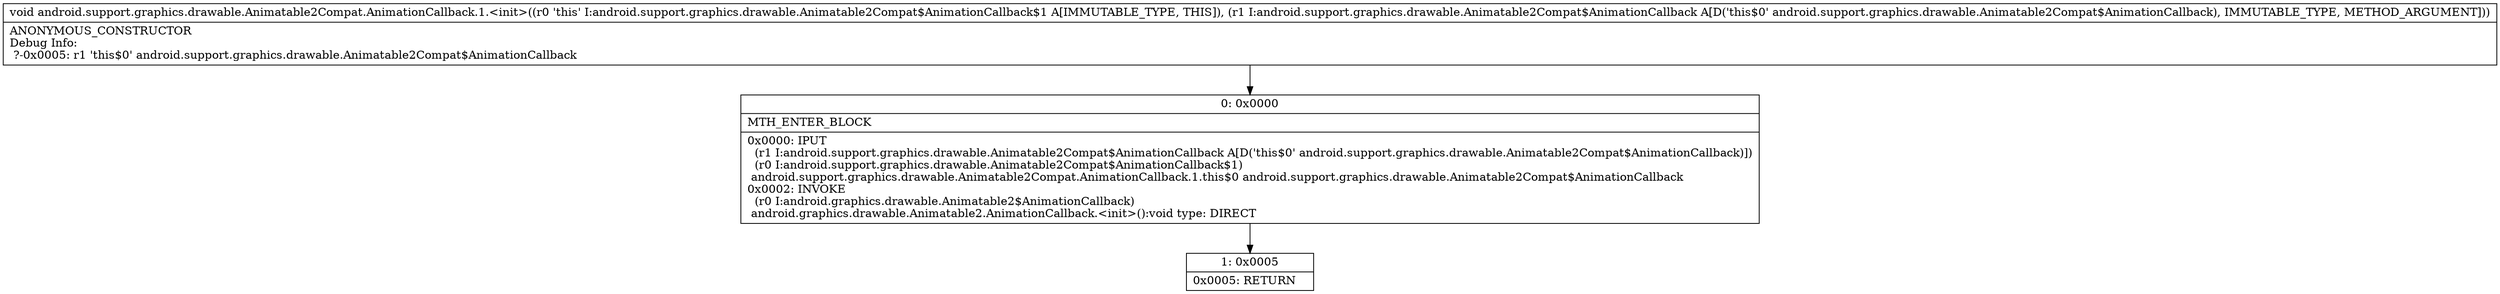 digraph "CFG forandroid.support.graphics.drawable.Animatable2Compat.AnimationCallback.1.\<init\>(Landroid\/support\/graphics\/drawable\/Animatable2Compat$AnimationCallback;)V" {
Node_0 [shape=record,label="{0\:\ 0x0000|MTH_ENTER_BLOCK\l|0x0000: IPUT  \l  (r1 I:android.support.graphics.drawable.Animatable2Compat$AnimationCallback A[D('this$0' android.support.graphics.drawable.Animatable2Compat$AnimationCallback)])\l  (r0 I:android.support.graphics.drawable.Animatable2Compat$AnimationCallback$1)\l android.support.graphics.drawable.Animatable2Compat.AnimationCallback.1.this$0 android.support.graphics.drawable.Animatable2Compat$AnimationCallback \l0x0002: INVOKE  \l  (r0 I:android.graphics.drawable.Animatable2$AnimationCallback)\l android.graphics.drawable.Animatable2.AnimationCallback.\<init\>():void type: DIRECT \l}"];
Node_1 [shape=record,label="{1\:\ 0x0005|0x0005: RETURN   \l}"];
MethodNode[shape=record,label="{void android.support.graphics.drawable.Animatable2Compat.AnimationCallback.1.\<init\>((r0 'this' I:android.support.graphics.drawable.Animatable2Compat$AnimationCallback$1 A[IMMUTABLE_TYPE, THIS]), (r1 I:android.support.graphics.drawable.Animatable2Compat$AnimationCallback A[D('this$0' android.support.graphics.drawable.Animatable2Compat$AnimationCallback), IMMUTABLE_TYPE, METHOD_ARGUMENT]))  | ANONYMOUS_CONSTRUCTOR\lDebug Info:\l  ?\-0x0005: r1 'this$0' android.support.graphics.drawable.Animatable2Compat$AnimationCallback\l}"];
MethodNode -> Node_0;
Node_0 -> Node_1;
}

